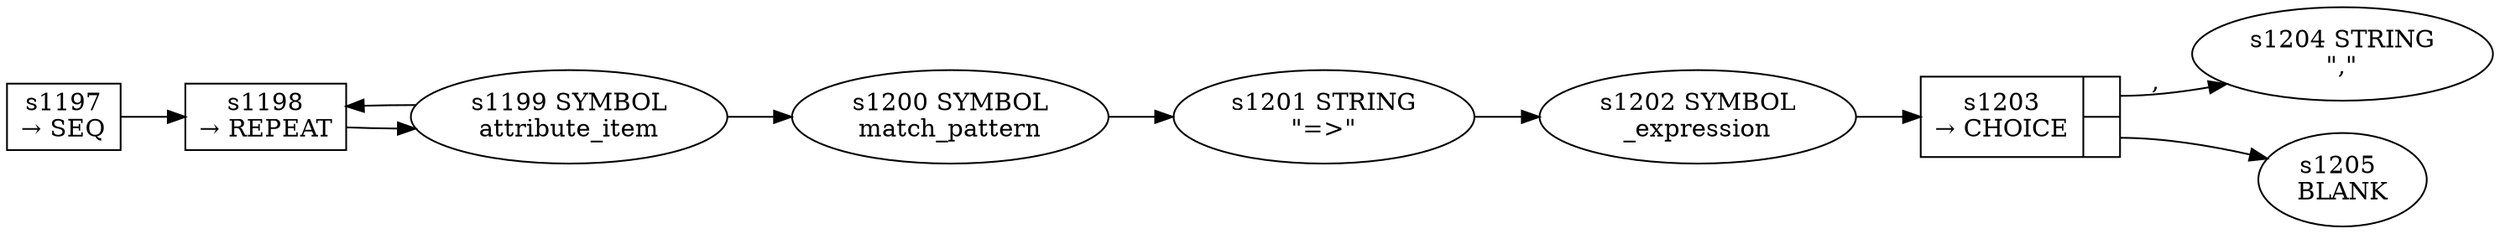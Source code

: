 
  digraph last_match_arm {
  
    rankdir=LR;
  
    s1197 [label="s1197\n&rarr; SEQ", shape=record, fixedsize=false, peripheries=1];
  s1198 [label="s1198\n&rarr; REPEAT", shape=record, fixedsize=false, peripheries=1];
  s1199 [label="s1199 SYMBOL\nattribute_item" href="rust-grammar.json.attribute_item.dot.svg"];
  s1198 -> s1199 [];
  s1199 -> s1198 [];
  s1197 -> s1198 [];
  s1200 [label="s1200 SYMBOL\nmatch_pattern" href="rust-grammar.json.match_pattern.dot.svg"];
  s1199 -> s1200 [];
  s1201 [label="s1201 STRING\n\"=>\""];
  s1200 -> s1201 [];
  s1202 [label="s1202 SYMBOL\n_expression" href="rust-grammar.json._expression.dot.svg"];
  s1201 -> s1202 [];
  s1203 [label="{s1203\n&rarr; CHOICE|{<p0>|<p1>}}", shape=record, fixedsize=false, peripheries=1];
  s1204 [label="s1204 STRING\n\",\""];
  s1203:p0 -> s1204 [label=","];
  s1205 [label="s1205 \nBLANK"];
  s1203:p1 -> s1205 [label=""];
  s1202 -> s1203 [];
  
  }
  